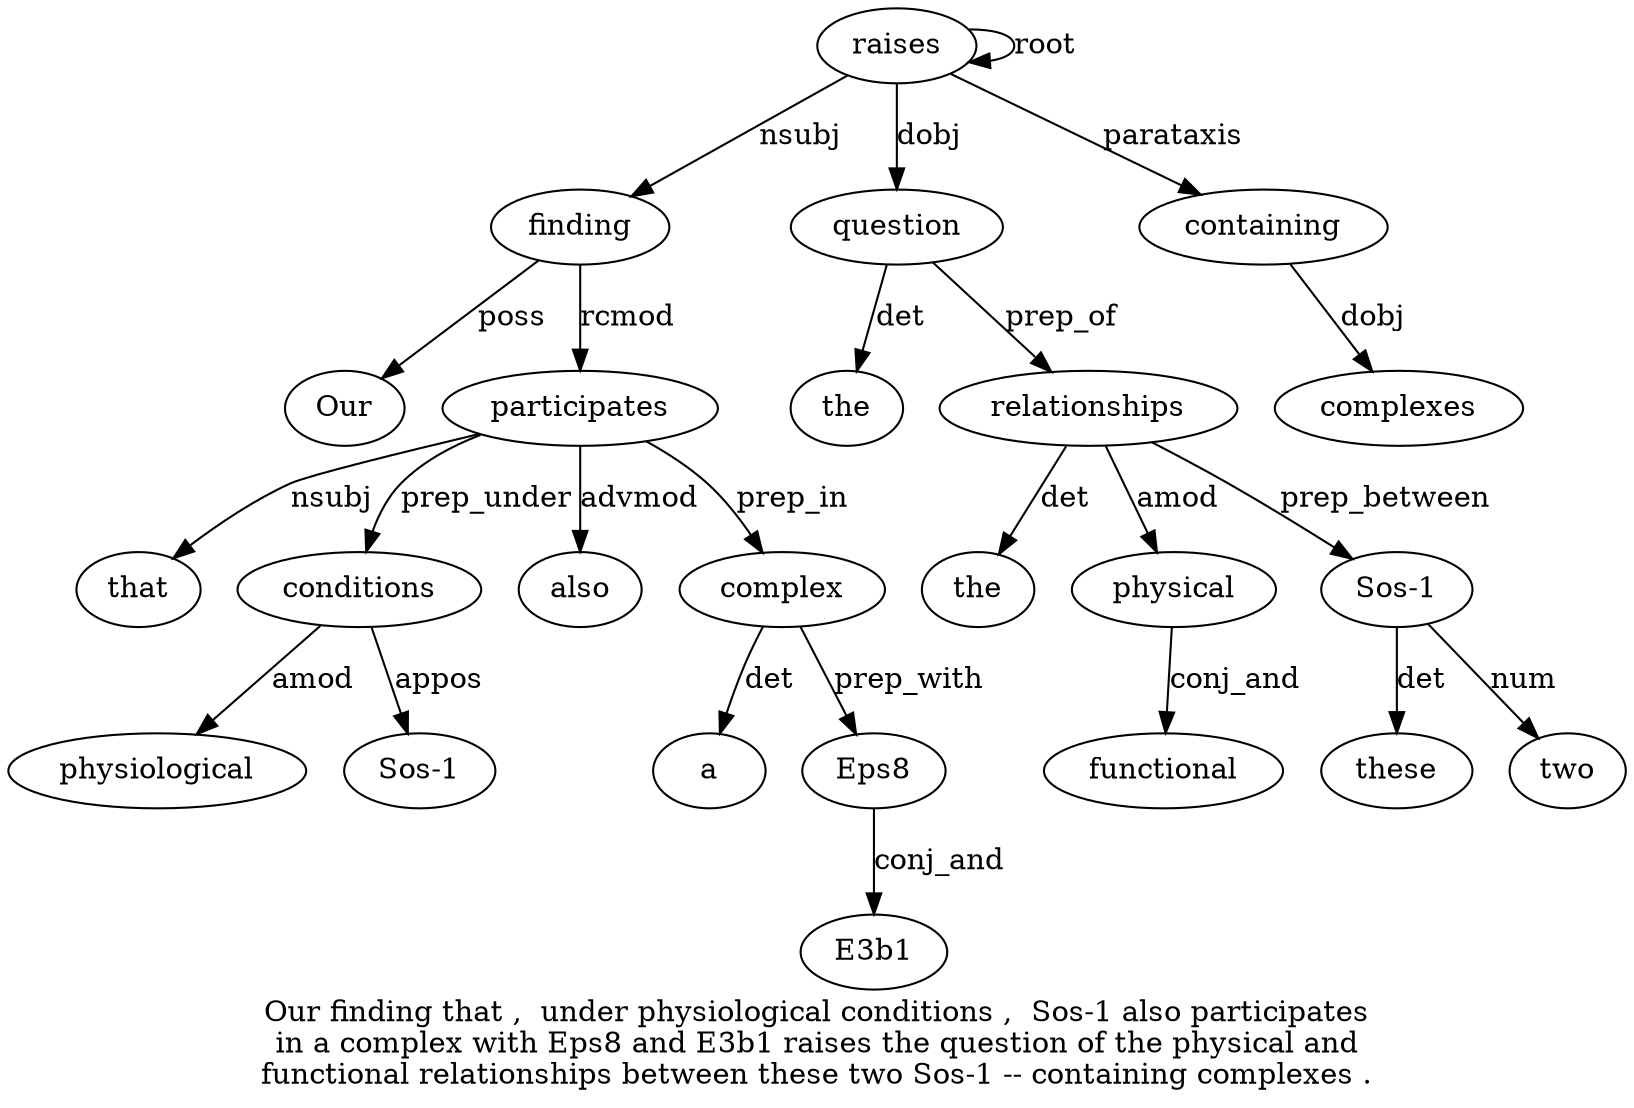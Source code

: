 digraph "Our finding that ,  under physiological conditions ,  Sos-1 also participates in a complex with Eps8 and E3b1 raises the question of the physical and functional relationships between these two Sos-1 -- containing complexes ." {
label="Our finding that ,  under physiological conditions ,  Sos-1 also participates
in a complex with Eps8 and E3b1 raises the question of the physical and
functional relationships between these two Sos-1 -- containing complexes .";
finding2 [style=filled, fillcolor=white, label=finding];
Our1 [style=filled, fillcolor=white, label=Our];
finding2 -> Our1  [label=poss];
raises19 [style=filled, fillcolor=white, label=raises];
raises19 -> finding2  [label=nsubj];
participates11 [style=filled, fillcolor=white, label=participates];
that3 [style=filled, fillcolor=white, label=that];
participates11 -> that3  [label=nsubj];
conditions7 [style=filled, fillcolor=white, label=conditions];
physiological6 [style=filled, fillcolor=white, label=physiological];
conditions7 -> physiological6  [label=amod];
participates11 -> conditions7  [label=prep_under];
"Sos-19" [style=filled, fillcolor=white, label="Sos-1"];
conditions7 -> "Sos-19"  [label=appos];
also10 [style=filled, fillcolor=white, label=also];
participates11 -> also10  [label=advmod];
finding2 -> participates11  [label=rcmod];
complex14 [style=filled, fillcolor=white, label=complex];
a13 [style=filled, fillcolor=white, label=a];
complex14 -> a13  [label=det];
participates11 -> complex14  [label=prep_in];
Eps816 [style=filled, fillcolor=white, label=Eps8];
complex14 -> Eps816  [label=prep_with];
E3b118 [style=filled, fillcolor=white, label=E3b1];
Eps816 -> E3b118  [label=conj_and];
raises19 -> raises19  [label=root];
question21 [style=filled, fillcolor=white, label=question];
the20 [style=filled, fillcolor=white, label=the];
question21 -> the20  [label=det];
raises19 -> question21  [label=dobj];
relationships27 [style=filled, fillcolor=white, label=relationships];
the23 [style=filled, fillcolor=white, label=the];
relationships27 -> the23  [label=det];
physical24 [style=filled, fillcolor=white, label=physical];
relationships27 -> physical24  [label=amod];
functional26 [style=filled, fillcolor=white, label=functional];
physical24 -> functional26  [label=conj_and];
question21 -> relationships27  [label=prep_of];
"Sos-13" [style=filled, fillcolor=white, label="Sos-1"];
these29 [style=filled, fillcolor=white, label=these];
"Sos-13" -> these29  [label=det];
two30 [style=filled, fillcolor=white, label=two];
"Sos-13" -> two30  [label=num];
relationships27 -> "Sos-13"  [label=prep_between];
containing33 [style=filled, fillcolor=white, label=containing];
raises19 -> containing33  [label=parataxis];
complexes34 [style=filled, fillcolor=white, label=complexes];
containing33 -> complexes34  [label=dobj];
}
